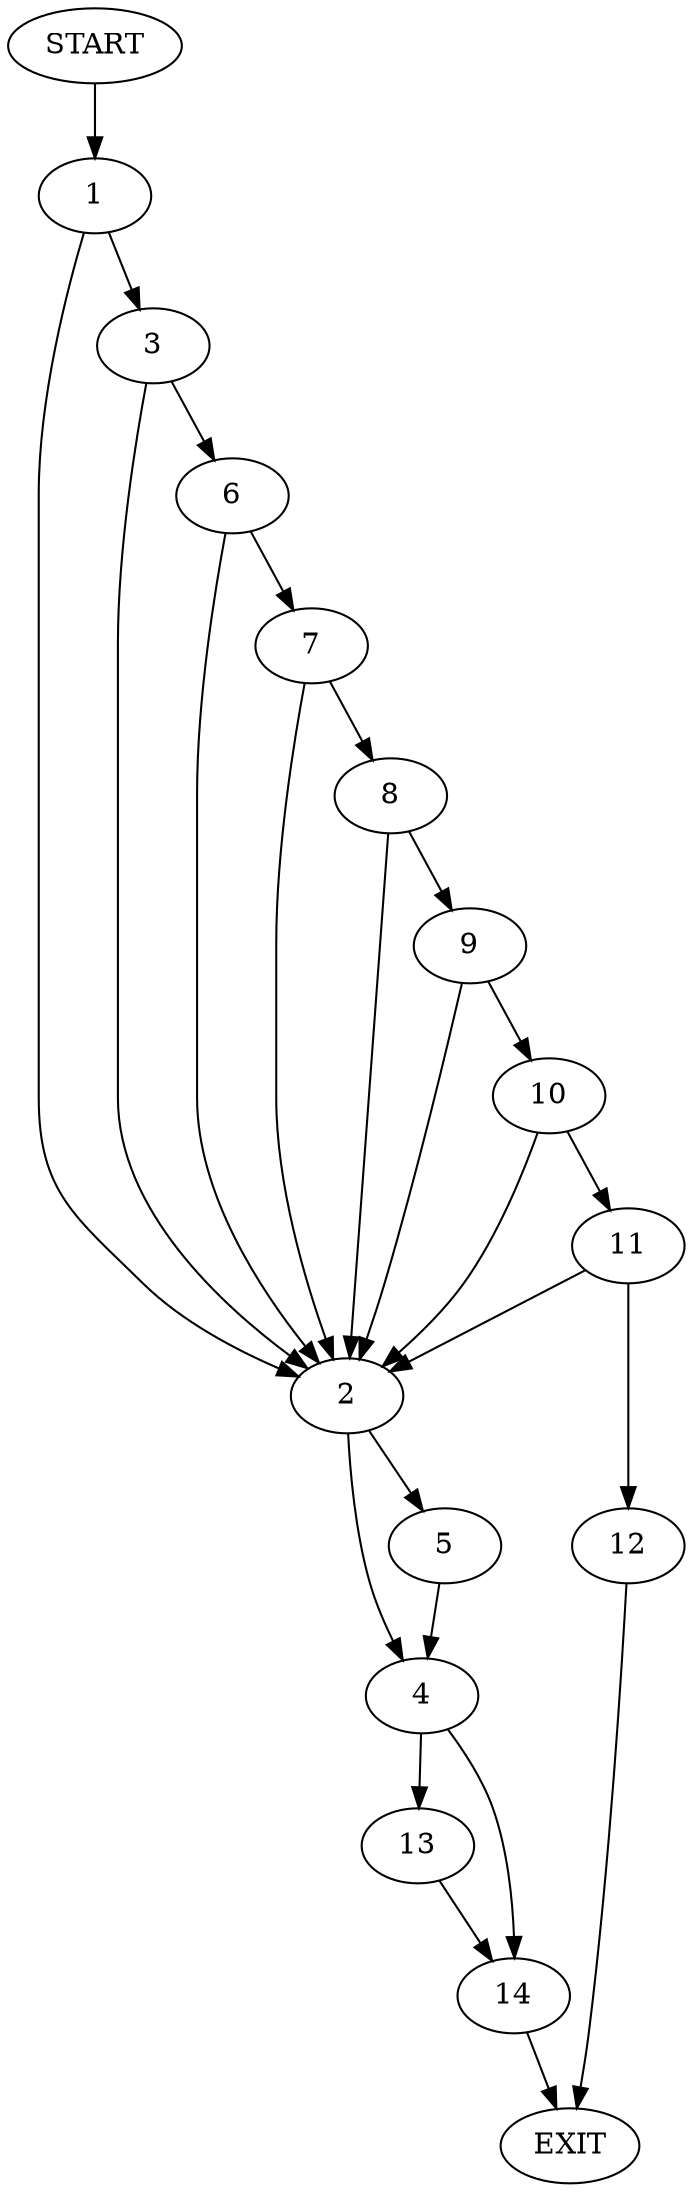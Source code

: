 digraph {
0 [label="START"]
15 [label="EXIT"]
0 -> 1
1 -> 2
1 -> 3
2 -> 4
2 -> 5
3 -> 6
3 -> 2
6 -> 7
6 -> 2
7 -> 8
7 -> 2
8 -> 9
8 -> 2
9 -> 10
9 -> 2
10 -> 2
10 -> 11
11 -> 12
11 -> 2
12 -> 15
5 -> 4
4 -> 13
4 -> 14
14 -> 15
13 -> 14
}
